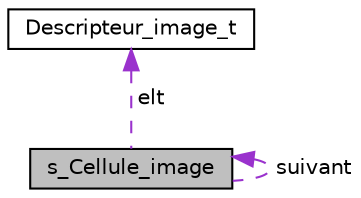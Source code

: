 digraph "s_Cellule_image"
{
  edge [fontname="Helvetica",fontsize="10",labelfontname="Helvetica",labelfontsize="10"];
  node [fontname="Helvetica",fontsize="10",shape=record];
  Node1 [label="s_Cellule_image",height=0.2,width=0.4,color="black", fillcolor="grey75", style="filled", fontcolor="black"];
  Node2 -> Node1 [dir="back",color="darkorchid3",fontsize="10",style="dashed",label=" elt" ,fontname="Helvetica"];
  Node2 [label="Descripteur_image_t",height=0.2,width=0.4,color="black", fillcolor="white", style="filled",URL="$struct_descripteur__image__t.html"];
  Node1 -> Node1 [dir="back",color="darkorchid3",fontsize="10",style="dashed",label=" suivant" ,fontname="Helvetica"];
}

